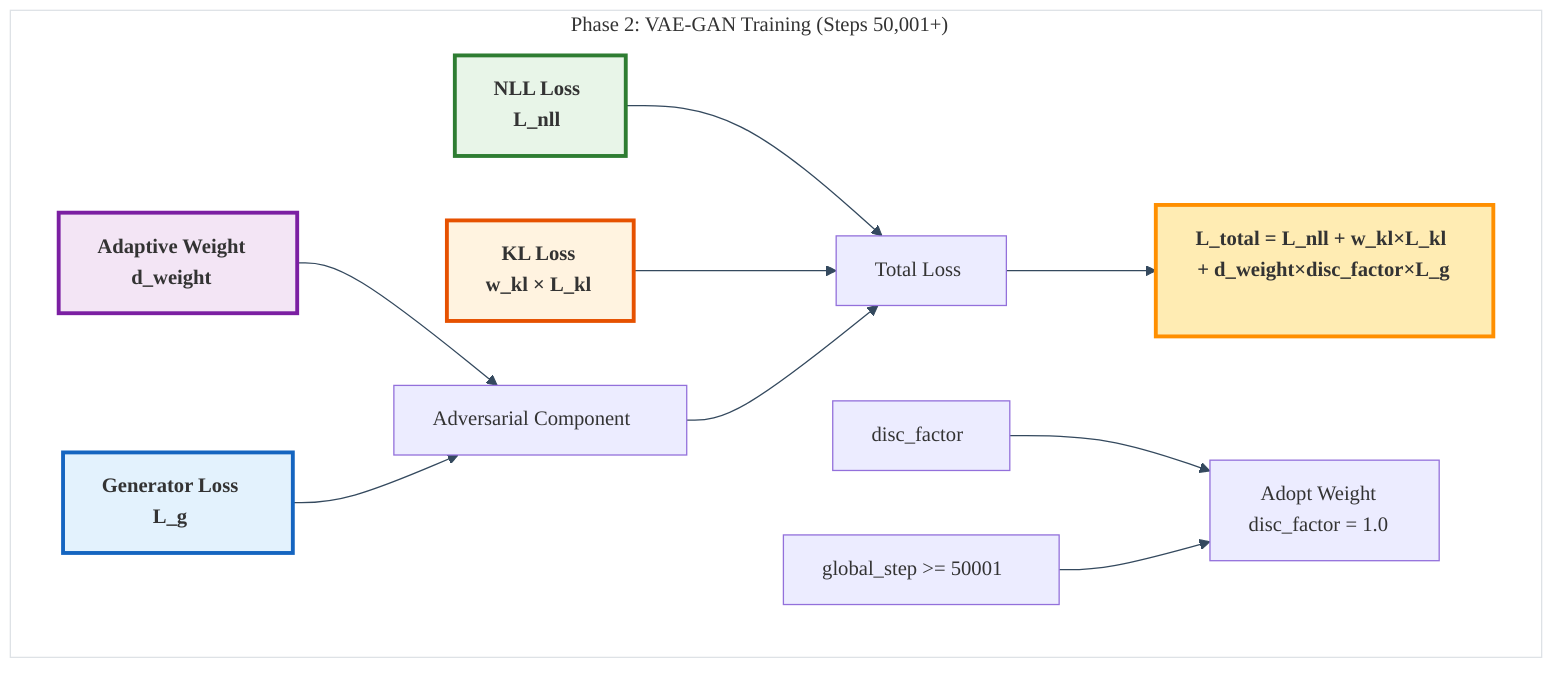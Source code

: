 %%{
  init: {
    'theme': 'default',
    'themeVariables': {
      'primaryColor': '#ff6b6b',
      'primaryTextColor': '#2c3e50',
      'primaryBorderColor': '#3498db',
      'lineColor': '#34495e',
      'secondaryColor': '#f8f9fa',
      'tertiaryColor': '#e9ecef',
      'clusterBkg': '#ffffff',
      'clusterBorder': '#dee2e6',
      'fontSize': '16px',
      'fontFamily': 'Arial, sans-serif'
    }
  }
}%%

graph TB
    subgraph "Phase 2: VAE-GAN Training (Steps 50,001+)"
        A[NLL Loss<br/>L_nll] --> E[Total Loss]
        B[KL Loss<br/>w_kl × L_kl] --> E
        C[Adaptive Weight<br/>d_weight] --> D[Adversarial Component]
        F[Generator Loss<br/>L_g] --> D
        D --> E
        
        E --> G[L_total = L_nll + w_kl×L_kl + d_weight×disc_factor×L_g]
        
        H[disc_factor] --> I[Adopt Weight<br/>disc_factor = 1.0]
        J[global_step >= 50001] --> I
    end
    
    style A fill:#e8f5e8,stroke:#2e7d32,stroke-width:3px,font-weight:bold
    style B fill:#fff3e0,stroke:#e65100,stroke-width:3px,font-weight:bold
    style C fill:#f3e5f5,stroke:#7b1fa2,stroke-width:3px,font-weight:bold
    style F fill:#e3f2fd,stroke:#1565c0,stroke-width:3px,font-weight:bold
    style G fill:#ffecb3,stroke:#ff8f00,stroke-width:3px,font-weight:bold
